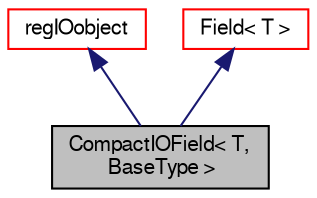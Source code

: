 digraph "CompactIOField&lt; T, BaseType &gt;"
{
  bgcolor="transparent";
  edge [fontname="FreeSans",fontsize="10",labelfontname="FreeSans",labelfontsize="10"];
  node [fontname="FreeSans",fontsize="10",shape=record];
  Node0 [label="CompactIOField\< T,\l BaseType \>",height=0.2,width=0.4,color="black", fillcolor="grey75", style="filled", fontcolor="black"];
  Node1 -> Node0 [dir="back",color="midnightblue",fontsize="10",style="solid",fontname="FreeSans"];
  Node1 [label="regIOobject",height=0.2,width=0.4,color="red",URL="$a26334.html",tooltip="regIOobject is an abstract class derived from IOobject to handle automatic object registration with t..."];
  Node3 -> Node0 [dir="back",color="midnightblue",fontsize="10",style="solid",fontname="FreeSans"];
  Node3 [label="Field\< T \>",height=0.2,width=0.4,color="red",URL="$a26466.html"];
}
